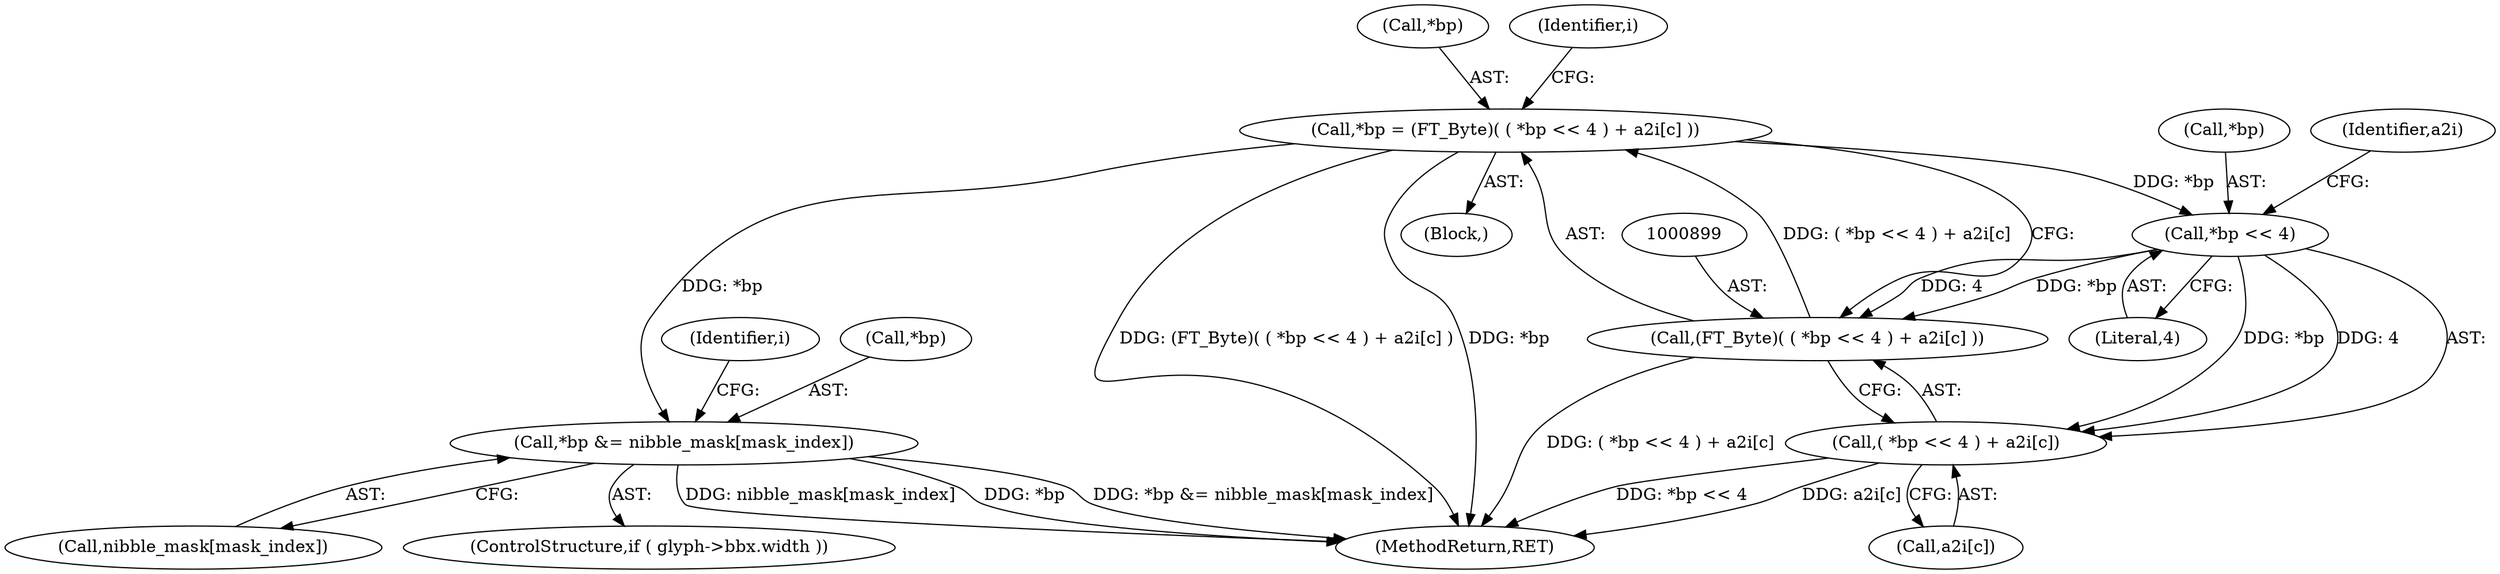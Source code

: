 digraph "0_savannah_07bdb6e289c7954e2a533039dc93c1c136099d2d@pointer" {
"1000895" [label="(Call,*bp = (FT_Byte)( ( *bp << 4 ) + a2i[c] ))"];
"1000898" [label="(Call,(FT_Byte)( ( *bp << 4 ) + a2i[c] ))"];
"1000901" [label="(Call,*bp << 4)"];
"1000895" [label="(Call,*bp = (FT_Byte)( ( *bp << 4 ) + a2i[c] ))"];
"1000966" [label="(Call,*bp &= nibble_mask[mask_index])"];
"1000900" [label="(Call,( *bp << 4 ) + a2i[c])"];
"1000906" [label="(Identifier,a2i)"];
"1000904" [label="(Literal,4)"];
"1000967" [label="(Call,*bp)"];
"1000905" [label="(Call,a2i[c])"];
"1000902" [label="(Call,*bp)"];
"1000901" [label="(Call,*bp << 4)"];
"1000896" [label="(Call,*bp)"];
"1000960" [label="(ControlStructure,if ( glyph->bbx.width ))"];
"1000969" [label="(Call,nibble_mask[mask_index])"];
"1000966" [label="(Call,*bp &= nibble_mask[mask_index])"];
"1000898" [label="(Call,(FT_Byte)( ( *bp << 4 ) + a2i[c] ))"];
"1000895" [label="(Call,*bp = (FT_Byte)( ( *bp << 4 ) + a2i[c] ))"];
"1000900" [label="(Call,( *bp << 4 ) + a2i[c])"];
"1000975" [label="(Identifier,i)"];
"1000883" [label="(Block,)"];
"1000912" [label="(Identifier,i)"];
"1001571" [label="(MethodReturn,RET)"];
"1000895" -> "1000883"  [label="AST: "];
"1000895" -> "1000898"  [label="CFG: "];
"1000896" -> "1000895"  [label="AST: "];
"1000898" -> "1000895"  [label="AST: "];
"1000912" -> "1000895"  [label="CFG: "];
"1000895" -> "1001571"  [label="DDG: (FT_Byte)( ( *bp << 4 ) + a2i[c] )"];
"1000895" -> "1001571"  [label="DDG: *bp"];
"1000898" -> "1000895"  [label="DDG: ( *bp << 4 ) + a2i[c]"];
"1000895" -> "1000901"  [label="DDG: *bp"];
"1000895" -> "1000966"  [label="DDG: *bp"];
"1000898" -> "1000900"  [label="CFG: "];
"1000899" -> "1000898"  [label="AST: "];
"1000900" -> "1000898"  [label="AST: "];
"1000898" -> "1001571"  [label="DDG: ( *bp << 4 ) + a2i[c]"];
"1000901" -> "1000898"  [label="DDG: *bp"];
"1000901" -> "1000898"  [label="DDG: 4"];
"1000901" -> "1000900"  [label="AST: "];
"1000901" -> "1000904"  [label="CFG: "];
"1000902" -> "1000901"  [label="AST: "];
"1000904" -> "1000901"  [label="AST: "];
"1000906" -> "1000901"  [label="CFG: "];
"1000901" -> "1000900"  [label="DDG: *bp"];
"1000901" -> "1000900"  [label="DDG: 4"];
"1000966" -> "1000960"  [label="AST: "];
"1000966" -> "1000969"  [label="CFG: "];
"1000967" -> "1000966"  [label="AST: "];
"1000969" -> "1000966"  [label="AST: "];
"1000975" -> "1000966"  [label="CFG: "];
"1000966" -> "1001571"  [label="DDG: nibble_mask[mask_index]"];
"1000966" -> "1001571"  [label="DDG: *bp"];
"1000966" -> "1001571"  [label="DDG: *bp &= nibble_mask[mask_index]"];
"1000900" -> "1000905"  [label="CFG: "];
"1000905" -> "1000900"  [label="AST: "];
"1000900" -> "1001571"  [label="DDG: a2i[c]"];
"1000900" -> "1001571"  [label="DDG: *bp << 4"];
}
